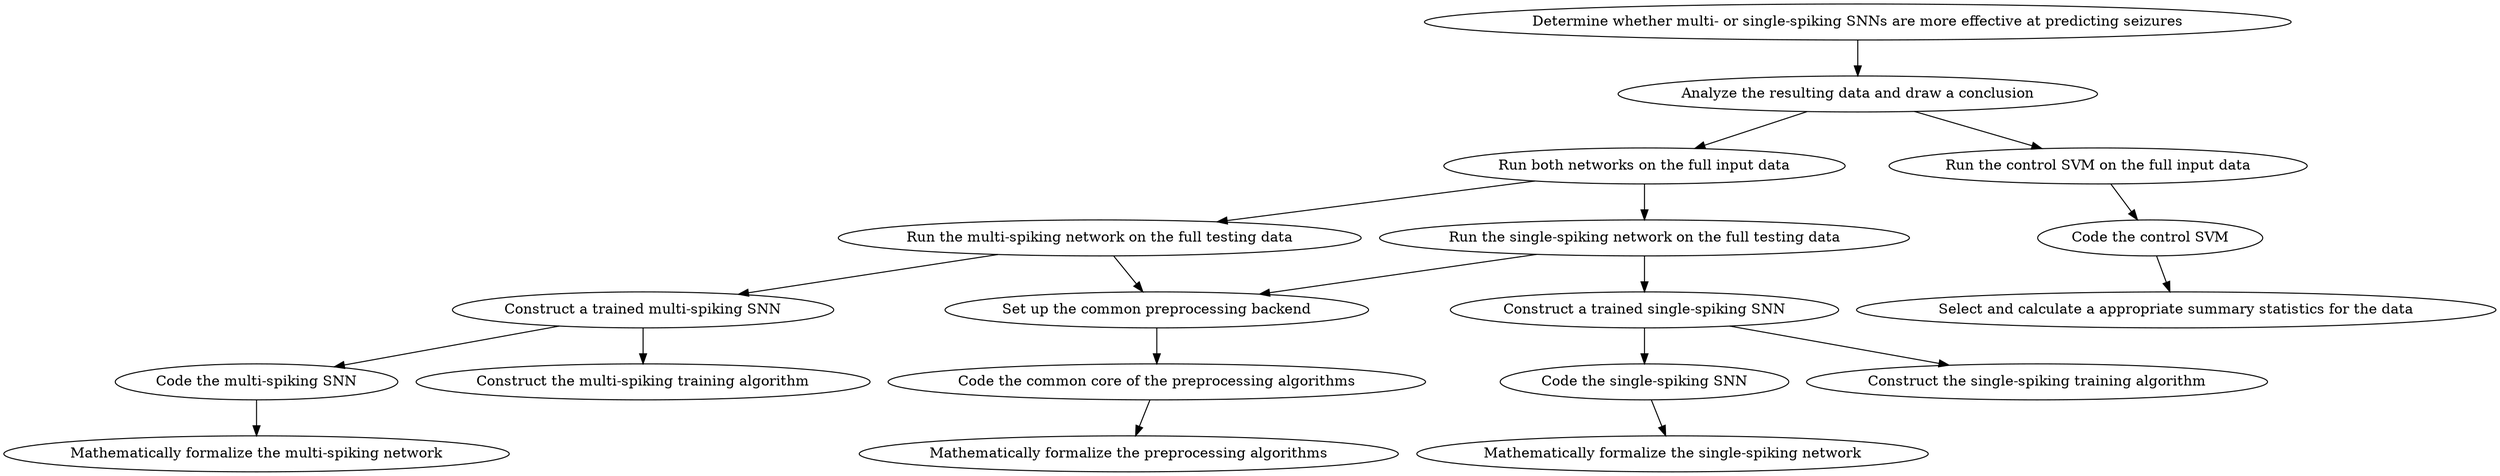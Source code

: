 digraph G {
	main [label="Determine whether multi- or single-spiking SNNs are more effective at predicting seizures"];
	anyl [label="Analyze the resulting data and draw a conclusion"];
	runn [label="Run both networks on the full input data"];
	runc [label="Run the control SVM on the full input data"];
	c_build [label="Code the control SVM"];
	c_prep [label="Select and calculate a appropriate summary statistics for the data"];
	mult_run [label="Run the multi-spiking network on the full testing data"];
	sing_run [label="Run the single-spiking network on the full testing data"];
	mult [label="Construct a trained multi-spiking SNN"];
	sing [label="Construct a trained single-spiking SNN"];
	prep [label="Set up the common preprocessing backend"];
	m_build [label="Code the multi-spiking SNN"];
	m_train [label="Construct the multi-spiking training algorithm"];
	m_descr [label="Mathematically formalize the multi-spiking network"];
	s_build [label="Code the single-spiking SNN"];
	s_train [label="Construct the single-spiking training algorithm"];
	s_descr [label="Mathematically formalize the single-spiking network"];
	p_build [label="Code the common core of the preprocessing algorithms"];
	p_descr [label="Mathematically formalize the preprocessing algorithms"];

	main -> anyl;
	anyl -> runn;
	anyl -> runc;
	runn -> mult_run;
	runn -> sing_run;
	mult_run -> prep;
	mult_run -> mult;
	mult -> m_train;
	mult -> m_build;
	m_build -> m_descr;
	prep -> p_build;
	p_build -> p_descr;
	sing_run -> prep;
	sing_run -> sing;
	sing -> s_build;
	sing -> s_train;
	s_build -> s_descr;
	runc -> c_build;
	c_build -> c_prep;
}
